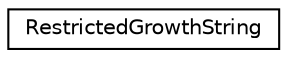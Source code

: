 digraph "Graphical Class Hierarchy"
{
 // LATEX_PDF_SIZE
  edge [fontname="Helvetica",fontsize="10",labelfontname="Helvetica",labelfontsize="10"];
  node [fontname="Helvetica",fontsize="10",shape=record];
  rankdir="LR";
  Node0 [label="RestrictedGrowthString",height=0.2,width=0.4,color="black", fillcolor="white", style="filled",URL="$class_restricted_growth_string.html",tooltip=" "];
}
